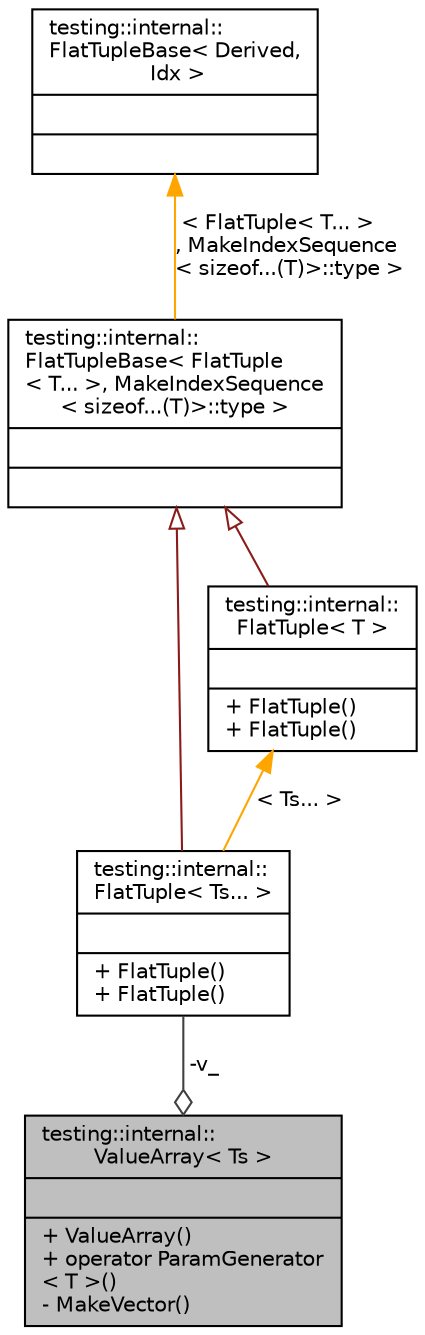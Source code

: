 digraph "testing::internal::ValueArray&lt; Ts &gt;"
{
 // LATEX_PDF_SIZE
  bgcolor="transparent";
  edge [fontname="Helvetica",fontsize="10",labelfontname="Helvetica",labelfontsize="10"];
  node [fontname="Helvetica",fontsize="10",shape=record];
  Node1 [label="{testing::internal::\lValueArray\< Ts \>\n||+ ValueArray()\l+ operator ParamGenerator\l\< T \>()\l- MakeVector()\l}",height=0.2,width=0.4,color="black", fillcolor="grey75", style="filled", fontcolor="black",tooltip=" "];
  Node2 -> Node1 [color="grey25",fontsize="10",style="solid",label=" -v_" ,arrowhead="odiamond",fontname="Helvetica"];
  Node2 [label="{testing::internal::\lFlatTuple\< Ts... \>\n||+ FlatTuple()\l+ FlatTuple()\l}",height=0.2,width=0.4,color="black",URL="$classtesting_1_1internal_1_1FlatTuple.html",tooltip=" "];
  Node3 -> Node2 [dir="back",color="firebrick4",fontsize="10",style="solid",arrowtail="onormal",fontname="Helvetica"];
  Node3 [label="{testing::internal::\lFlatTupleBase\< FlatTuple\l\< T... \>, MakeIndexSequence\l\< sizeof...(T)\>::type \>\n||}",height=0.2,width=0.4,color="black",URL="$structtesting_1_1internal_1_1FlatTupleBase.html",tooltip=" "];
  Node4 -> Node3 [dir="back",color="orange",fontsize="10",style="solid",label=" \< FlatTuple\< T... \>\l, MakeIndexSequence\l\< sizeof...(T)\>::type \>" ,fontname="Helvetica"];
  Node4 [label="{testing::internal::\lFlatTupleBase\< Derived,\l Idx \>\n||}",height=0.2,width=0.4,color="black",URL="$structtesting_1_1internal_1_1FlatTupleBase.html",tooltip=" "];
  Node5 -> Node2 [dir="back",color="orange",fontsize="10",style="solid",label=" \< Ts... \>" ,fontname="Helvetica"];
  Node5 [label="{testing::internal::\lFlatTuple\< T \>\n||+ FlatTuple()\l+ FlatTuple()\l}",height=0.2,width=0.4,color="black",URL="$classtesting_1_1internal_1_1FlatTuple.html",tooltip=" "];
  Node3 -> Node5 [dir="back",color="firebrick4",fontsize="10",style="solid",arrowtail="onormal",fontname="Helvetica"];
}
